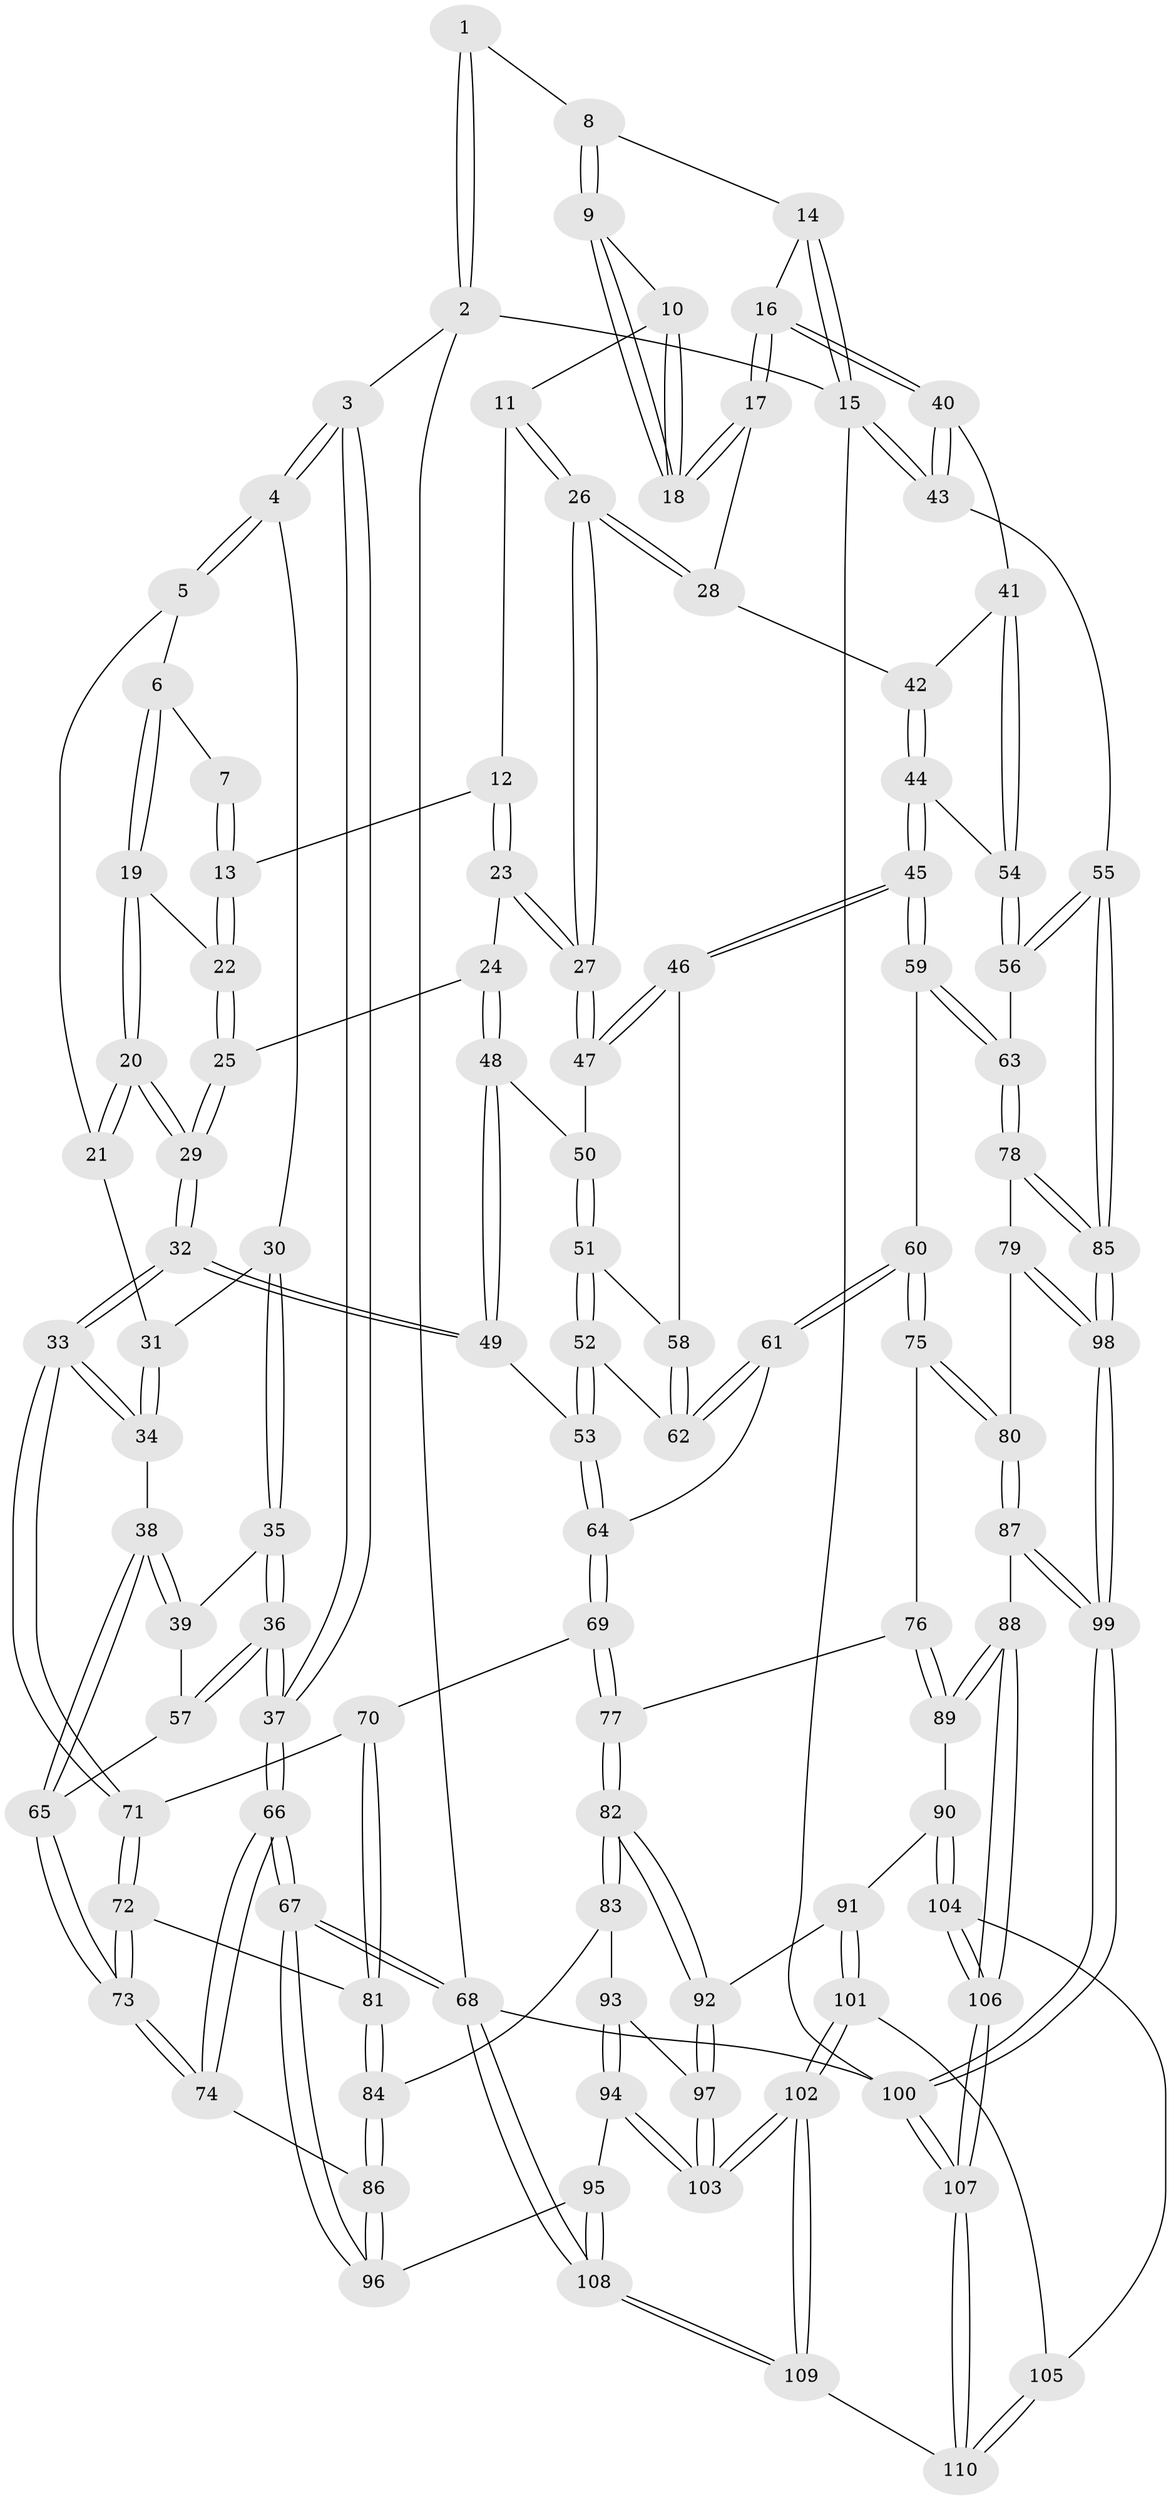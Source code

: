 // Generated by graph-tools (version 1.1) at 2025/03/03/09/25 03:03:19]
// undirected, 110 vertices, 272 edges
graph export_dot {
graph [start="1"]
  node [color=gray90,style=filled];
  1 [pos="+0.40754391487605635+0"];
  2 [pos="+0+0"];
  3 [pos="+0+0"];
  4 [pos="+0.057562299206385906+0.16593658284912313"];
  5 [pos="+0.3087177480326258+0.10454725683696373"];
  6 [pos="+0.3353302043709134+0.09310524941148492"];
  7 [pos="+0.4024850484786298+0"];
  8 [pos="+0.7801577909262657+0"];
  9 [pos="+0.7704934815290498+0"];
  10 [pos="+0.6337534042124107+0.16019624425388163"];
  11 [pos="+0.6174406743701306+0.18737804213463227"];
  12 [pos="+0.5419737304649036+0.18913322963484724"];
  13 [pos="+0.49589859695562605+0.17128283765944086"];
  14 [pos="+0.8506777305768825+0"];
  15 [pos="+1+0"];
  16 [pos="+0.9426275122770078+0.2697553030816256"];
  17 [pos="+0.7882763029390913+0.2642587542744797"];
  18 [pos="+0.7858435823637281+0.23986577315140045"];
  19 [pos="+0.33634453862371766+0.1699751609970563"];
  20 [pos="+0.2997163478515729+0.27336774545860554"];
  21 [pos="+0.20142364050905603+0.2332845648593295"];
  22 [pos="+0.4474814050917671+0.23509617458003398"];
  23 [pos="+0.530805976716606+0.3120007740919832"];
  24 [pos="+0.4921615098466532+0.328999029778878"];
  25 [pos="+0.44022095156700325+0.26823105725411883"];
  26 [pos="+0.6688622480698967+0.3151550623151064"];
  27 [pos="+0.6648065860027943+0.32237427272335867"];
  28 [pos="+0.7769878693350915+0.27582111807175874"];
  29 [pos="+0.31564911542676993+0.30775938544981624"];
  30 [pos="+0.08392812149938544+0.20225917110223574"];
  31 [pos="+0.1309422729088866+0.22014435800841103"];
  32 [pos="+0.2987942917205685+0.46155706527013396"];
  33 [pos="+0.29047052169633575+0.46716780014112896"];
  34 [pos="+0.28143876633810844+0.4655325522576137"];
  35 [pos="+0.08918588424100926+0.3781626086611491"];
  36 [pos="+0+0.4689774976300056"];
  37 [pos="+0+0.47072832875346005"];
  38 [pos="+0.2495671294188302+0.4638136893493998"];
  39 [pos="+0.10425898615857843+0.39316877838869585"];
  40 [pos="+0.9854155818027687+0.3025943032980841"];
  41 [pos="+0.8957429936466422+0.3977372575009943"];
  42 [pos="+0.8086808193871204+0.3566629929556273"];
  43 [pos="+1+0.3393558899310838"];
  44 [pos="+0.7682800385873355+0.4666659524033812"];
  45 [pos="+0.7559109475022957+0.4729910002767347"];
  46 [pos="+0.6673422915476576+0.4245186827812221"];
  47 [pos="+0.6614108200766302+0.40599506802184404"];
  48 [pos="+0.48626491568364916+0.3521366062853026"];
  49 [pos="+0.3866478053670919+0.46511848985156534"];
  50 [pos="+0.55153754859251+0.4060365206906091"];
  51 [pos="+0.5026542644984893+0.48213499384904607"];
  52 [pos="+0.4960854082502495+0.48685357884553065"];
  53 [pos="+0.45708335166818564+0.5068362420067838"];
  54 [pos="+0.8773919825225984+0.4519861104916963"];
  55 [pos="+1+0.5867715797433521"];
  56 [pos="+0.9441424149919472+0.5442336606297477"];
  57 [pos="+0.049089988021103134+0.5303453833338826"];
  58 [pos="+0.6512911019262138+0.4464094002172827"];
  59 [pos="+0.7682804311555899+0.5839537682411339"];
  60 [pos="+0.6281730513711411+0.5879202735746291"];
  61 [pos="+0.6142168299389649+0.5637281298296181"];
  62 [pos="+0.6243501037739914+0.5144715074700275"];
  63 [pos="+0.801774655063202+0.628928932942392"];
  64 [pos="+0.48454847673388557+0.5556389580735148"];
  65 [pos="+0.08615576837992735+0.5632108860192672"];
  66 [pos="+0+0.9082493437488705"];
  67 [pos="+0+1"];
  68 [pos="+0+1"];
  69 [pos="+0.48011281646054244+0.63420811030762"];
  70 [pos="+0.46465429393396895+0.6334640981372988"];
  71 [pos="+0.284668323126724+0.5750730484661865"];
  72 [pos="+0.2784259257595365+0.6124780128904435"];
  73 [pos="+0.08531004176513231+0.6671257140612085"];
  74 [pos="+0.04055088259359793+0.7402373429519612"];
  75 [pos="+0.6088221078778964+0.67733808420214"];
  76 [pos="+0.5713105760345463+0.7023744718754396"];
  77 [pos="+0.5010808476849158+0.6952844418048031"];
  78 [pos="+0.7998244309062613+0.6755324142183732"];
  79 [pos="+0.7820884566545449+0.7187409516116812"];
  80 [pos="+0.7777550586111268+0.7242702821161714"];
  81 [pos="+0.29477197257213184+0.6610236191494262"];
  82 [pos="+0.43940808046754054+0.7590513487833526"];
  83 [pos="+0.3335041643212761+0.7176147753991798"];
  84 [pos="+0.30148012953522474+0.7018337140879952"];
  85 [pos="+1+0.7198997007430674"];
  86 [pos="+0.23168299158381553+0.789268670986759"];
  87 [pos="+0.7640073876871886+0.8004305876031987"];
  88 [pos="+0.7371387057747338+0.8191955767963811"];
  89 [pos="+0.6133549558150123+0.8228672525743138"];
  90 [pos="+0.6105121988135251+0.826218488244143"];
  91 [pos="+0.5463838591479009+0.8376143338731863"];
  92 [pos="+0.4407368877000954+0.7756644118326753"];
  93 [pos="+0.33970319997690973+0.8162650660138033"];
  94 [pos="+0.29883935953527707+0.8612287258383614"];
  95 [pos="+0.26418987057280247+0.8629143036573779"];
  96 [pos="+0.23992453145557932+0.8229767713478131"];
  97 [pos="+0.43225146981725293+0.8040387279291473"];
  98 [pos="+1+0.9075199291433117"];
  99 [pos="+1+1"];
  100 [pos="+1+1"];
  101 [pos="+0.5094985575731893+0.901377124778719"];
  102 [pos="+0.4369183081140912+0.9323236769513117"];
  103 [pos="+0.41792037658210984+0.8781227674596485"];
  104 [pos="+0.6049599688742261+0.8974285597425876"];
  105 [pos="+0.5927978279486649+0.9245870082511279"];
  106 [pos="+0.7099242842557395+0.922168183756413"];
  107 [pos="+0.7183142073219015+1"];
  108 [pos="+0.23172769923358205+1"];
  109 [pos="+0.4056767557851879+1"];
  110 [pos="+0.6250500890249925+1"];
  1 -- 2;
  1 -- 2;
  1 -- 8;
  2 -- 3;
  2 -- 15;
  2 -- 68;
  3 -- 4;
  3 -- 4;
  3 -- 37;
  3 -- 37;
  4 -- 5;
  4 -- 5;
  4 -- 30;
  5 -- 6;
  5 -- 21;
  6 -- 7;
  6 -- 19;
  6 -- 19;
  7 -- 13;
  7 -- 13;
  8 -- 9;
  8 -- 9;
  8 -- 14;
  9 -- 10;
  9 -- 18;
  9 -- 18;
  10 -- 11;
  10 -- 18;
  10 -- 18;
  11 -- 12;
  11 -- 26;
  11 -- 26;
  12 -- 13;
  12 -- 23;
  12 -- 23;
  13 -- 22;
  13 -- 22;
  14 -- 15;
  14 -- 15;
  14 -- 16;
  15 -- 43;
  15 -- 43;
  15 -- 100;
  16 -- 17;
  16 -- 17;
  16 -- 40;
  16 -- 40;
  17 -- 18;
  17 -- 18;
  17 -- 28;
  19 -- 20;
  19 -- 20;
  19 -- 22;
  20 -- 21;
  20 -- 21;
  20 -- 29;
  20 -- 29;
  21 -- 31;
  22 -- 25;
  22 -- 25;
  23 -- 24;
  23 -- 27;
  23 -- 27;
  24 -- 25;
  24 -- 48;
  24 -- 48;
  25 -- 29;
  25 -- 29;
  26 -- 27;
  26 -- 27;
  26 -- 28;
  26 -- 28;
  27 -- 47;
  27 -- 47;
  28 -- 42;
  29 -- 32;
  29 -- 32;
  30 -- 31;
  30 -- 35;
  30 -- 35;
  31 -- 34;
  31 -- 34;
  32 -- 33;
  32 -- 33;
  32 -- 49;
  32 -- 49;
  33 -- 34;
  33 -- 34;
  33 -- 71;
  33 -- 71;
  34 -- 38;
  35 -- 36;
  35 -- 36;
  35 -- 39;
  36 -- 37;
  36 -- 37;
  36 -- 57;
  36 -- 57;
  37 -- 66;
  37 -- 66;
  38 -- 39;
  38 -- 39;
  38 -- 65;
  38 -- 65;
  39 -- 57;
  40 -- 41;
  40 -- 43;
  40 -- 43;
  41 -- 42;
  41 -- 54;
  41 -- 54;
  42 -- 44;
  42 -- 44;
  43 -- 55;
  44 -- 45;
  44 -- 45;
  44 -- 54;
  45 -- 46;
  45 -- 46;
  45 -- 59;
  45 -- 59;
  46 -- 47;
  46 -- 47;
  46 -- 58;
  47 -- 50;
  48 -- 49;
  48 -- 49;
  48 -- 50;
  49 -- 53;
  50 -- 51;
  50 -- 51;
  51 -- 52;
  51 -- 52;
  51 -- 58;
  52 -- 53;
  52 -- 53;
  52 -- 62;
  53 -- 64;
  53 -- 64;
  54 -- 56;
  54 -- 56;
  55 -- 56;
  55 -- 56;
  55 -- 85;
  55 -- 85;
  56 -- 63;
  57 -- 65;
  58 -- 62;
  58 -- 62;
  59 -- 60;
  59 -- 63;
  59 -- 63;
  60 -- 61;
  60 -- 61;
  60 -- 75;
  60 -- 75;
  61 -- 62;
  61 -- 62;
  61 -- 64;
  63 -- 78;
  63 -- 78;
  64 -- 69;
  64 -- 69;
  65 -- 73;
  65 -- 73;
  66 -- 67;
  66 -- 67;
  66 -- 74;
  66 -- 74;
  67 -- 68;
  67 -- 68;
  67 -- 96;
  67 -- 96;
  68 -- 108;
  68 -- 108;
  68 -- 100;
  69 -- 70;
  69 -- 77;
  69 -- 77;
  70 -- 71;
  70 -- 81;
  70 -- 81;
  71 -- 72;
  71 -- 72;
  72 -- 73;
  72 -- 73;
  72 -- 81;
  73 -- 74;
  73 -- 74;
  74 -- 86;
  75 -- 76;
  75 -- 80;
  75 -- 80;
  76 -- 77;
  76 -- 89;
  76 -- 89;
  77 -- 82;
  77 -- 82;
  78 -- 79;
  78 -- 85;
  78 -- 85;
  79 -- 80;
  79 -- 98;
  79 -- 98;
  80 -- 87;
  80 -- 87;
  81 -- 84;
  81 -- 84;
  82 -- 83;
  82 -- 83;
  82 -- 92;
  82 -- 92;
  83 -- 84;
  83 -- 93;
  84 -- 86;
  84 -- 86;
  85 -- 98;
  85 -- 98;
  86 -- 96;
  86 -- 96;
  87 -- 88;
  87 -- 99;
  87 -- 99;
  88 -- 89;
  88 -- 89;
  88 -- 106;
  88 -- 106;
  89 -- 90;
  90 -- 91;
  90 -- 104;
  90 -- 104;
  91 -- 92;
  91 -- 101;
  91 -- 101;
  92 -- 97;
  92 -- 97;
  93 -- 94;
  93 -- 94;
  93 -- 97;
  94 -- 95;
  94 -- 103;
  94 -- 103;
  95 -- 96;
  95 -- 108;
  95 -- 108;
  97 -- 103;
  97 -- 103;
  98 -- 99;
  98 -- 99;
  99 -- 100;
  99 -- 100;
  100 -- 107;
  100 -- 107;
  101 -- 102;
  101 -- 102;
  101 -- 105;
  102 -- 103;
  102 -- 103;
  102 -- 109;
  102 -- 109;
  104 -- 105;
  104 -- 106;
  104 -- 106;
  105 -- 110;
  105 -- 110;
  106 -- 107;
  106 -- 107;
  107 -- 110;
  107 -- 110;
  108 -- 109;
  108 -- 109;
  109 -- 110;
}
